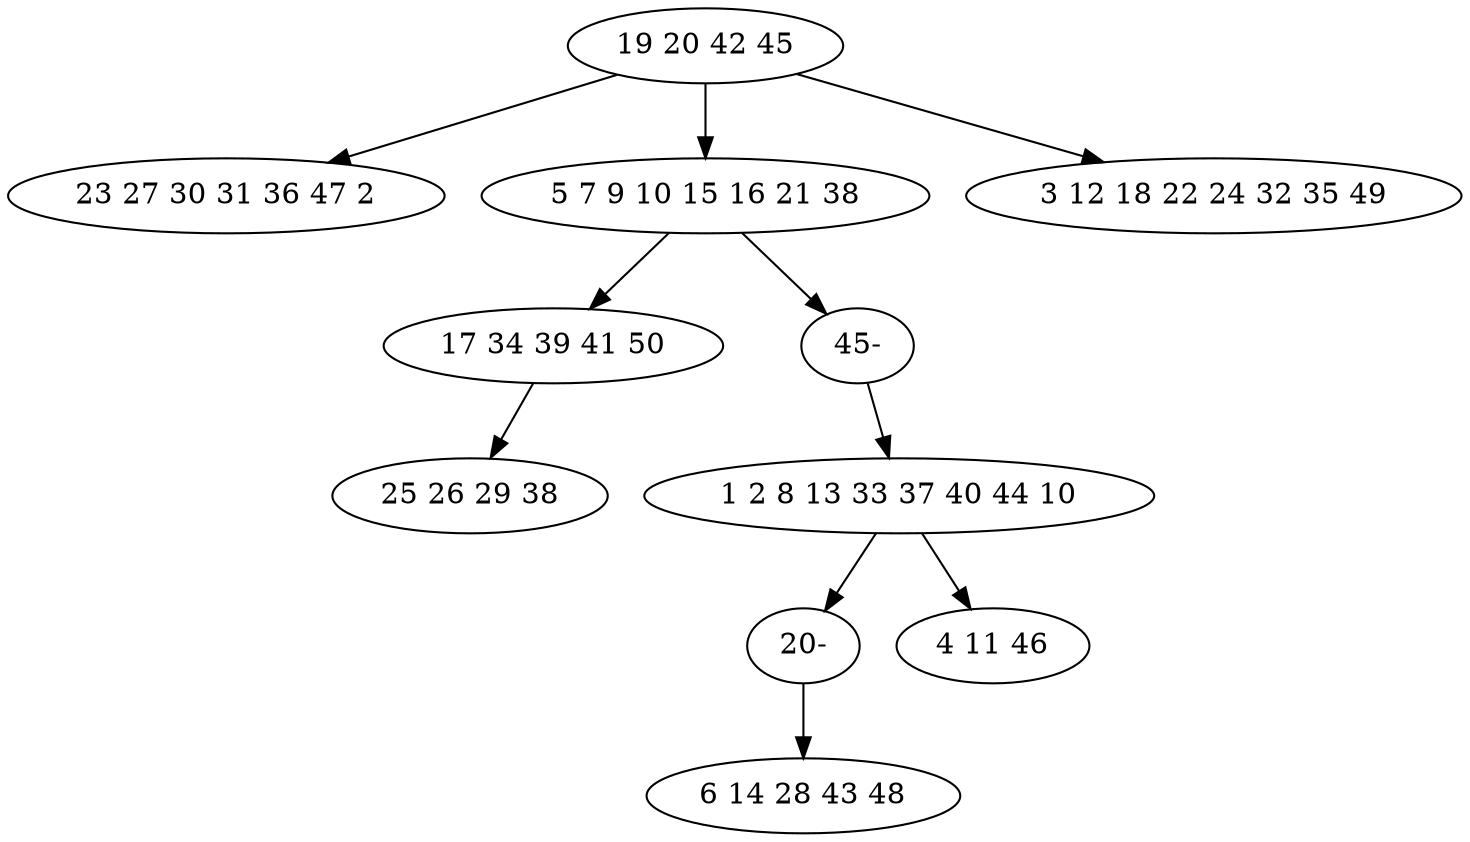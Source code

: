digraph true_tree {
	"0" -> "1"
	"0" -> "2"
	"0" -> "3"
	"2" -> "4"
	"2" -> "10"
	"5" -> "9"
	"5" -> "7"
	"4" -> "8"
	"9" -> "6"
	"10" -> "5"
	"0" [label="19 20 42 45"];
	"1" [label="23 27 30 31 36 47 2"];
	"2" [label="5 7 9 10 15 16 21 38"];
	"3" [label="3 12 18 22 24 32 35 49"];
	"4" [label="17 34 39 41 50"];
	"5" [label="1 2 8 13 33 37 40 44 10"];
	"6" [label="6 14 28 43 48"];
	"7" [label="4 11 46"];
	"8" [label="25 26 29 38"];
	"9" [label="20-"];
	"10" [label="45-"];
}
